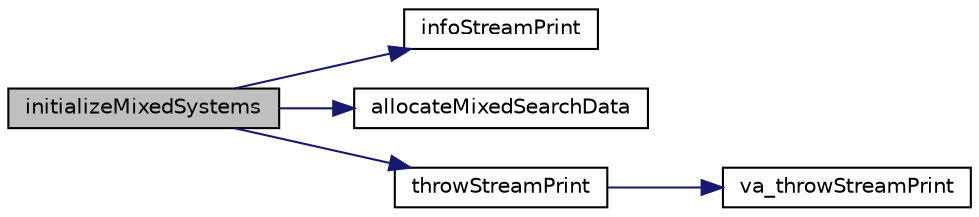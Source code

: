 digraph "initializeMixedSystems"
{
  edge [fontname="Helvetica",fontsize="10",labelfontname="Helvetica",labelfontsize="10"];
  node [fontname="Helvetica",fontsize="10",shape=record];
  rankdir="LR";
  Node18 [label="initializeMixedSystems",height=0.2,width=0.4,color="black", fillcolor="grey75", style="filled", fontcolor="black"];
  Node18 -> Node19 [color="midnightblue",fontsize="10",style="solid",fontname="Helvetica"];
  Node19 [label="infoStreamPrint",height=0.2,width=0.4,color="black", fillcolor="white", style="filled",URL="$d8/d3d/omc__error_8c.html#a10db3e5db0fc2d27b41ceafbbca0d2ad"];
  Node18 -> Node20 [color="midnightblue",fontsize="10",style="solid",fontname="Helvetica"];
  Node20 [label="allocateMixedSearchData",height=0.2,width=0.4,color="black", fillcolor="white", style="filled",URL="$d3/d36/mixed_search_solver_8c.html#aafd4dfee814a47803be00df0d888782c"];
  Node18 -> Node21 [color="midnightblue",fontsize="10",style="solid",fontname="Helvetica"];
  Node21 [label="throwStreamPrint",height=0.2,width=0.4,color="black", fillcolor="white", style="filled",URL="$d8/d3d/omc__error_8c.html#ace3549ed53d1ce9f60bcdfe2f941a592"];
  Node21 -> Node22 [color="midnightblue",fontsize="10",style="solid",fontname="Helvetica"];
  Node22 [label="va_throwStreamPrint",height=0.2,width=0.4,color="black", fillcolor="white", style="filled",URL="$d8/d3d/omc__error_8c.html#aa11774b25878a13bb0b79660763b3ca4"];
}
